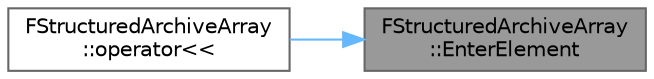 digraph "FStructuredArchiveArray::EnterElement"
{
 // INTERACTIVE_SVG=YES
 // LATEX_PDF_SIZE
  bgcolor="transparent";
  edge [fontname=Helvetica,fontsize=10,labelfontname=Helvetica,labelfontsize=10];
  node [fontname=Helvetica,fontsize=10,shape=box,height=0.2,width=0.4];
  rankdir="RL";
  Node1 [id="Node000001",label="FStructuredArchiveArray\l::EnterElement",height=0.2,width=0.4,color="gray40", fillcolor="grey60", style="filled", fontcolor="black",tooltip=" "];
  Node1 -> Node2 [id="edge1_Node000001_Node000002",dir="back",color="steelblue1",style="solid",tooltip=" "];
  Node2 [id="Node000002",label="FStructuredArchiveArray\l::operator\<\<",height=0.2,width=0.4,color="grey40", fillcolor="white", style="filled",URL="$da/dad/classFStructuredArchiveArray.html#ad6a4424b4be744827fc782208eac54aa",tooltip=" "];
}
